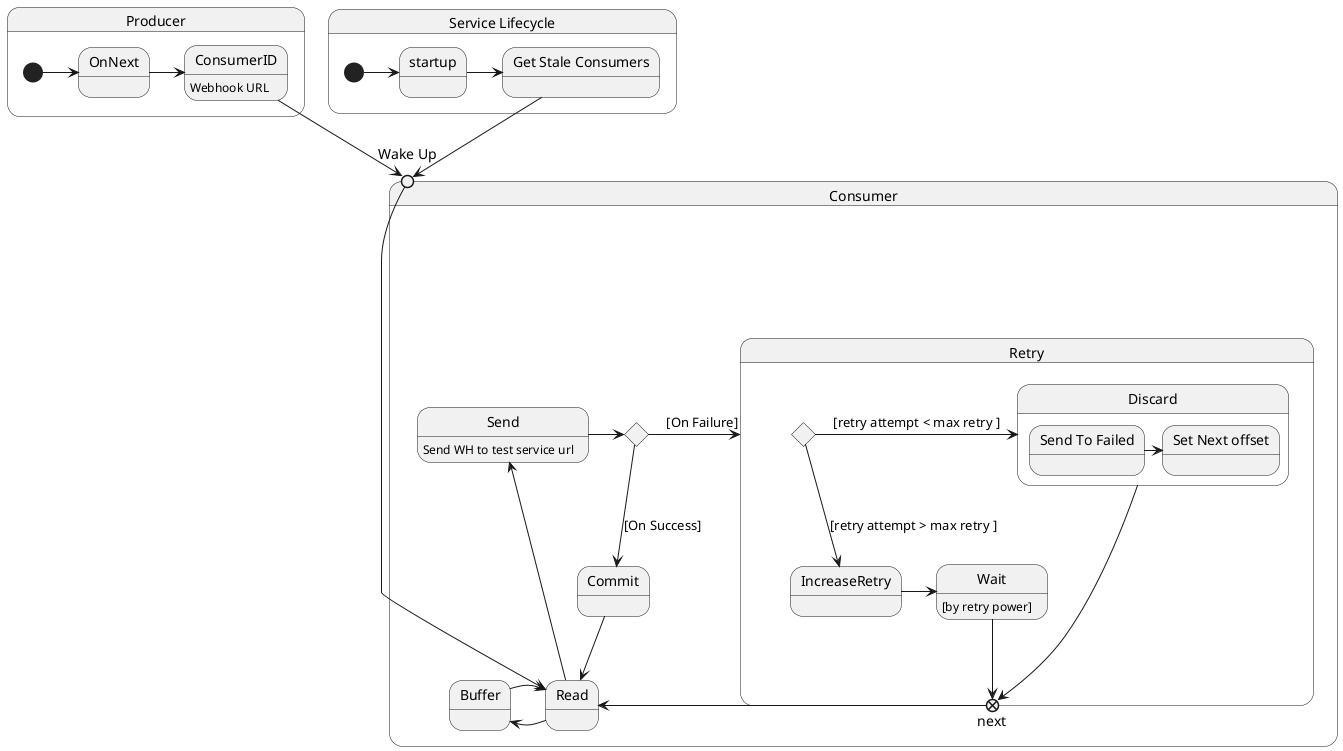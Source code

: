 @startuml
skinparam monochrome true
 

 
  state Consumer{
 
  state "Wake Up" as WakeUp <<entrypoint>>
  state Send: Send WH to test service url

  state c_fail <<choice>>  
 
  state "Retry" as Downtime {
    state Wait: [by retry power]
    state c_retry <<choice>>  
    state next <<exitpoint>>   

     state Discard   {    
           state "Send To Failed" as toFail
           state "Set Next offset" as Next  

           toFail-> Next

     } 

     c_retry -> Discard:[retry attempt < max retry ]
     c_retry -d-> IncreaseRetry:[retry attempt > max retry ]
     IncreaseRetry-> Wait
     Wait-d->next
     Discard->next

  }
 
  
  WakeUp ->  Read 
  Read -l->  Buffer
  Read -l->  Send
  Buffer -> Read 
  Send -> c_fail
  c_fail -> Downtime: [On Failure]
  c_fail -d->Commit: [On Success]
  Commit -d->Read

  next->Read
  }
  
  state Producer {
  state  ConsumerID: Webhook URL
    [*] -> OnNext
    OnNext-> ConsumerID
    ConsumerID -d-> WakeUp

  }
  
  
state  "Service Lifecycle" as Lifecycle {
state "Get Stale Consumers" as GetStaleConsumers
  [*] -> startup 
  startup -> GetStaleConsumers  
  GetStaleConsumers-d-> WakeUp
}

@enduml
